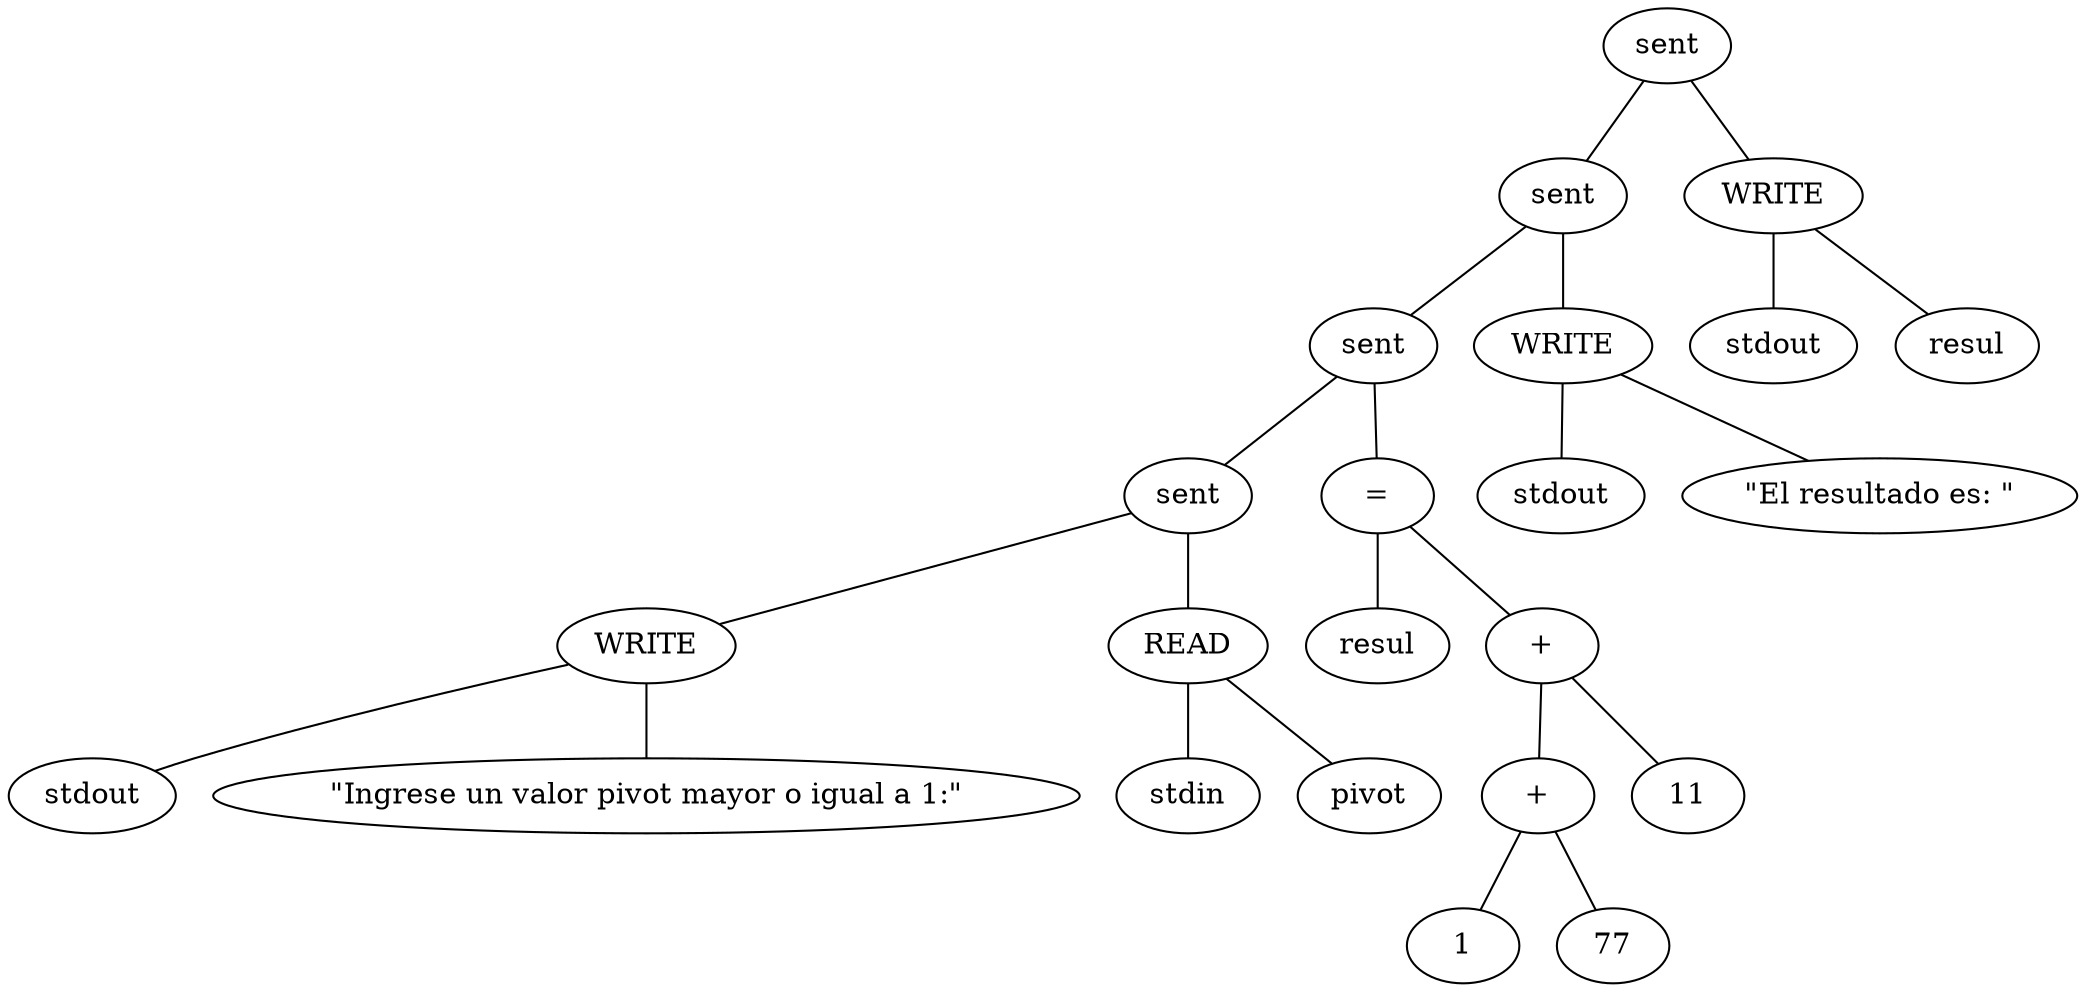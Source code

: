 graph g{
	0[label=<sent>]
	1[label=<sent>]
	20[label=<WRITE>]
	0--1
	0--20
	1[label=<sent>]
	2[label=<sent>]
	17[label=<WRITE>]
	1--2
	1--17
	2[label=<sent>]
	3[label=<sent>]
	10[label=<=>]
	2--3
	2--10
	3[label=<sent>]
	4[label=<WRITE>]
	7[label=<READ>]
	3--4
	3--7
	4[label=<WRITE>]
	5[label=<stdout>]
	6[label=<"Ingrese un valor pivot mayor o igual a 1:">]
	4--5
	4--6
	7[label=<READ>]
	8[label=<stdin>]
	9[label=<pivot>]
	7--8
	7--9
	10[label=<=>]
	11[label=<resul>]
	12[label=<+>]
	10--11
	10--12
	12[label=<+>]
	13[label=<+>]
	16[label=<11>]
	12--13
	12--16
	13[label=<+>]
	14[label=<1>]
	15[label=<77>]
	13--14
	13--15
	17[label=<WRITE>]
	18[label=<stdout>]
	19[label=<"El resultado es: ">]
	17--18
	17--19
	20[label=<WRITE>]
	21[label=<stdout>]
	22[label=<resul>]
	20--21
	20--22
}
